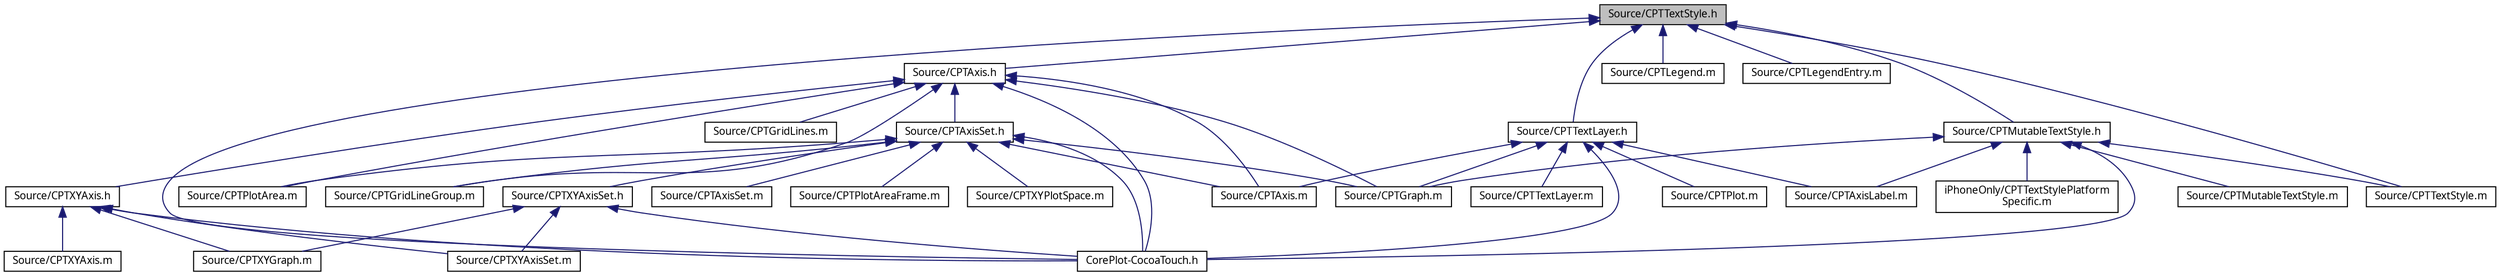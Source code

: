 digraph "Source/CPTTextStyle.h"
{
 // LATEX_PDF_SIZE
  bgcolor="transparent";
  edge [fontname="Lucinda Grande",fontsize="10",labelfontname="Lucinda Grande",labelfontsize="10"];
  node [fontname="Lucinda Grande",fontsize="10",shape=record];
  Node1 [label="Source/CPTTextStyle.h",height=0.2,width=0.4,color="black", fillcolor="grey75", style="filled", fontcolor="black",tooltip=" "];
  Node1 -> Node2 [dir="back",color="midnightblue",fontsize="10",style="solid",fontname="Lucinda Grande"];
  Node2 [label="CorePlot-CocoaTouch.h",height=0.2,width=0.4,color="black",URL="$_core_plot-_cocoa_touch_8h.html",tooltip=" "];
  Node1 -> Node3 [dir="back",color="midnightblue",fontsize="10",style="solid",fontname="Lucinda Grande"];
  Node3 [label="Source/CPTAxis.h",height=0.2,width=0.4,color="black",URL="$_c_p_t_axis_8h.html",tooltip=" "];
  Node3 -> Node2 [dir="back",color="midnightblue",fontsize="10",style="solid",fontname="Lucinda Grande"];
  Node3 -> Node4 [dir="back",color="midnightblue",fontsize="10",style="solid",fontname="Lucinda Grande"];
  Node4 [label="Source/CPTAxis.m",height=0.2,width=0.4,color="black",URL="$_c_p_t_axis_8m.html",tooltip=" "];
  Node3 -> Node5 [dir="back",color="midnightblue",fontsize="10",style="solid",fontname="Lucinda Grande"];
  Node5 [label="Source/CPTAxisSet.h",height=0.2,width=0.4,color="black",URL="$_c_p_t_axis_set_8h.html",tooltip=" "];
  Node5 -> Node2 [dir="back",color="midnightblue",fontsize="10",style="solid",fontname="Lucinda Grande"];
  Node5 -> Node4 [dir="back",color="midnightblue",fontsize="10",style="solid",fontname="Lucinda Grande"];
  Node5 -> Node6 [dir="back",color="midnightblue",fontsize="10",style="solid",fontname="Lucinda Grande"];
  Node6 [label="Source/CPTAxisSet.m",height=0.2,width=0.4,color="black",URL="$_c_p_t_axis_set_8m.html",tooltip=" "];
  Node5 -> Node7 [dir="back",color="midnightblue",fontsize="10",style="solid",fontname="Lucinda Grande"];
  Node7 [label="Source/CPTGraph.m",height=0.2,width=0.4,color="black",URL="$_c_p_t_graph_8m.html",tooltip=" "];
  Node5 -> Node8 [dir="back",color="midnightblue",fontsize="10",style="solid",fontname="Lucinda Grande"];
  Node8 [label="Source/CPTGridLineGroup.m",height=0.2,width=0.4,color="black",URL="$_c_p_t_grid_line_group_8m.html",tooltip=" "];
  Node5 -> Node9 [dir="back",color="midnightblue",fontsize="10",style="solid",fontname="Lucinda Grande"];
  Node9 [label="Source/CPTPlotArea.m",height=0.2,width=0.4,color="black",URL="$_c_p_t_plot_area_8m.html",tooltip=" "];
  Node5 -> Node10 [dir="back",color="midnightblue",fontsize="10",style="solid",fontname="Lucinda Grande"];
  Node10 [label="Source/CPTPlotAreaFrame.m",height=0.2,width=0.4,color="black",URL="$_c_p_t_plot_area_frame_8m.html",tooltip=" "];
  Node5 -> Node11 [dir="back",color="midnightblue",fontsize="10",style="solid",fontname="Lucinda Grande"];
  Node11 [label="Source/CPTXYAxisSet.h",height=0.2,width=0.4,color="black",URL="$_c_p_t_x_y_axis_set_8h.html",tooltip=" "];
  Node11 -> Node2 [dir="back",color="midnightblue",fontsize="10",style="solid",fontname="Lucinda Grande"];
  Node11 -> Node12 [dir="back",color="midnightblue",fontsize="10",style="solid",fontname="Lucinda Grande"];
  Node12 [label="Source/CPTXYAxisSet.m",height=0.2,width=0.4,color="black",URL="$_c_p_t_x_y_axis_set_8m.html",tooltip=" "];
  Node11 -> Node13 [dir="back",color="midnightblue",fontsize="10",style="solid",fontname="Lucinda Grande"];
  Node13 [label="Source/CPTXYGraph.m",height=0.2,width=0.4,color="black",URL="$_c_p_t_x_y_graph_8m.html",tooltip=" "];
  Node5 -> Node14 [dir="back",color="midnightblue",fontsize="10",style="solid",fontname="Lucinda Grande"];
  Node14 [label="Source/CPTXYPlotSpace.m",height=0.2,width=0.4,color="black",URL="$_c_p_t_x_y_plot_space_8m.html",tooltip=" "];
  Node3 -> Node7 [dir="back",color="midnightblue",fontsize="10",style="solid",fontname="Lucinda Grande"];
  Node3 -> Node8 [dir="back",color="midnightblue",fontsize="10",style="solid",fontname="Lucinda Grande"];
  Node3 -> Node15 [dir="back",color="midnightblue",fontsize="10",style="solid",fontname="Lucinda Grande"];
  Node15 [label="Source/CPTGridLines.m",height=0.2,width=0.4,color="black",URL="$_c_p_t_grid_lines_8m.html",tooltip=" "];
  Node3 -> Node9 [dir="back",color="midnightblue",fontsize="10",style="solid",fontname="Lucinda Grande"];
  Node3 -> Node16 [dir="back",color="midnightblue",fontsize="10",style="solid",fontname="Lucinda Grande"];
  Node16 [label="Source/CPTXYAxis.h",height=0.2,width=0.4,color="black",URL="$_c_p_t_x_y_axis_8h.html",tooltip=" "];
  Node16 -> Node2 [dir="back",color="midnightblue",fontsize="10",style="solid",fontname="Lucinda Grande"];
  Node16 -> Node17 [dir="back",color="midnightblue",fontsize="10",style="solid",fontname="Lucinda Grande"];
  Node17 [label="Source/CPTXYAxis.m",height=0.2,width=0.4,color="black",URL="$_c_p_t_x_y_axis_8m.html",tooltip=" "];
  Node16 -> Node12 [dir="back",color="midnightblue",fontsize="10",style="solid",fontname="Lucinda Grande"];
  Node16 -> Node13 [dir="back",color="midnightblue",fontsize="10",style="solid",fontname="Lucinda Grande"];
  Node1 -> Node18 [dir="back",color="midnightblue",fontsize="10",style="solid",fontname="Lucinda Grande"];
  Node18 [label="Source/CPTTextLayer.h",height=0.2,width=0.4,color="black",URL="$_c_p_t_text_layer_8h.html",tooltip=" "];
  Node18 -> Node2 [dir="back",color="midnightblue",fontsize="10",style="solid",fontname="Lucinda Grande"];
  Node18 -> Node4 [dir="back",color="midnightblue",fontsize="10",style="solid",fontname="Lucinda Grande"];
  Node18 -> Node19 [dir="back",color="midnightblue",fontsize="10",style="solid",fontname="Lucinda Grande"];
  Node19 [label="Source/CPTAxisLabel.m",height=0.2,width=0.4,color="black",URL="$_c_p_t_axis_label_8m.html",tooltip=" "];
  Node18 -> Node7 [dir="back",color="midnightblue",fontsize="10",style="solid",fontname="Lucinda Grande"];
  Node18 -> Node20 [dir="back",color="midnightblue",fontsize="10",style="solid",fontname="Lucinda Grande"];
  Node20 [label="Source/CPTPlot.m",height=0.2,width=0.4,color="black",URL="$_c_p_t_plot_8m.html",tooltip=" "];
  Node18 -> Node21 [dir="back",color="midnightblue",fontsize="10",style="solid",fontname="Lucinda Grande"];
  Node21 [label="Source/CPTTextLayer.m",height=0.2,width=0.4,color="black",URL="$_c_p_t_text_layer_8m.html",tooltip=" "];
  Node1 -> Node22 [dir="back",color="midnightblue",fontsize="10",style="solid",fontname="Lucinda Grande"];
  Node22 [label="Source/CPTLegend.m",height=0.2,width=0.4,color="black",URL="$_c_p_t_legend_8m.html",tooltip=" "];
  Node1 -> Node23 [dir="back",color="midnightblue",fontsize="10",style="solid",fontname="Lucinda Grande"];
  Node23 [label="Source/CPTLegendEntry.m",height=0.2,width=0.4,color="black",URL="$_c_p_t_legend_entry_8m.html",tooltip=" "];
  Node1 -> Node24 [dir="back",color="midnightblue",fontsize="10",style="solid",fontname="Lucinda Grande"];
  Node24 [label="Source/CPTMutableTextStyle.h",height=0.2,width=0.4,color="black",URL="$_c_p_t_mutable_text_style_8h.html",tooltip=" "];
  Node24 -> Node2 [dir="back",color="midnightblue",fontsize="10",style="solid",fontname="Lucinda Grande"];
  Node24 -> Node19 [dir="back",color="midnightblue",fontsize="10",style="solid",fontname="Lucinda Grande"];
  Node24 -> Node7 [dir="back",color="midnightblue",fontsize="10",style="solid",fontname="Lucinda Grande"];
  Node24 -> Node25 [dir="back",color="midnightblue",fontsize="10",style="solid",fontname="Lucinda Grande"];
  Node25 [label="Source/CPTMutableTextStyle.m",height=0.2,width=0.4,color="black",URL="$_c_p_t_mutable_text_style_8m.html",tooltip=" "];
  Node24 -> Node26 [dir="back",color="midnightblue",fontsize="10",style="solid",fontname="Lucinda Grande"];
  Node26 [label="Source/CPTTextStyle.m",height=0.2,width=0.4,color="black",URL="$_c_p_t_text_style_8m.html",tooltip=" "];
  Node24 -> Node27 [dir="back",color="midnightblue",fontsize="10",style="solid",fontname="Lucinda Grande"];
  Node27 [label="iPhoneOnly/CPTTextStylePlatform\lSpecific.m",height=0.2,width=0.4,color="black",URL="$_c_p_t_text_style_platform_specific_8m.html",tooltip=" "];
  Node1 -> Node26 [dir="back",color="midnightblue",fontsize="10",style="solid",fontname="Lucinda Grande"];
}
